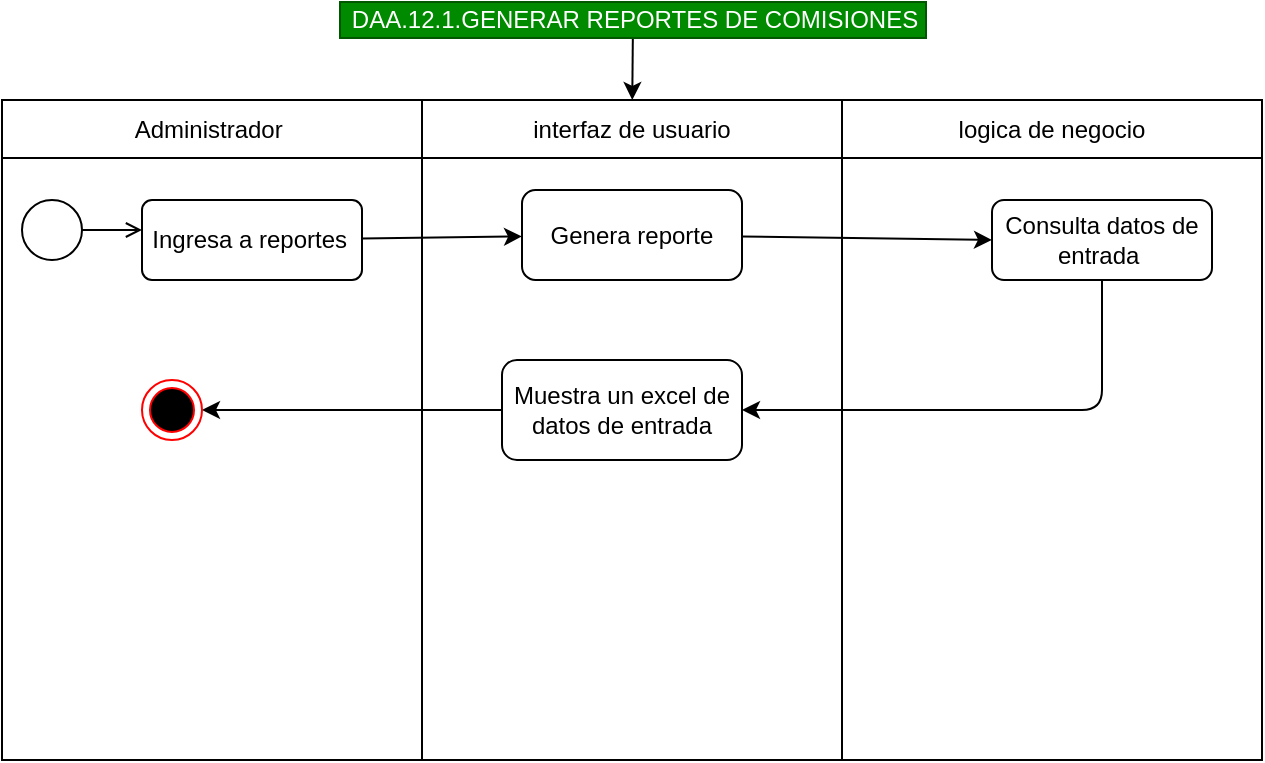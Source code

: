 <mxfile>
    <diagram id="O08Z7eB7ZypR9S1Jyf4O" name="Page-1">
        <mxGraphModel dx="758" dy="607" grid="0" gridSize="10" guides="1" tooltips="1" connect="1" arrows="1" fold="1" page="1" pageScale="1" pageWidth="827" pageHeight="1169" math="0" shadow="0">
            <root>
                <mxCell id="0"/>
                <mxCell id="1" parent="0"/>
                <mxCell id="2" value="" style="shape=table;startSize=0;container=1;collapsible=0;childLayout=tableLayout;" parent="1" vertex="1">
                    <mxGeometry x="70" y="270" width="630" height="330" as="geometry"/>
                </mxCell>
                <mxCell id="3" value="" style="shape=partialRectangle;collapsible=0;dropTarget=0;pointerEvents=0;fillColor=none;top=0;left=0;bottom=0;right=0;points=[[0,0.5],[1,0.5]];portConstraint=eastwest;" parent="2" vertex="1">
                    <mxGeometry width="630" height="29" as="geometry"/>
                </mxCell>
                <mxCell id="4" value="Administrador&amp;nbsp;" style="shape=partialRectangle;html=1;whiteSpace=wrap;connectable=0;overflow=hidden;fillColor=none;top=0;left=0;bottom=0;right=0;pointerEvents=1;" parent="3" vertex="1">
                    <mxGeometry width="210" height="29" as="geometry">
                        <mxRectangle width="210" height="29" as="alternateBounds"/>
                    </mxGeometry>
                </mxCell>
                <mxCell id="5" value="interfaz de usuario" style="shape=partialRectangle;html=1;whiteSpace=wrap;connectable=0;overflow=hidden;fillColor=none;top=0;left=0;bottom=0;right=0;pointerEvents=1;" parent="3" vertex="1">
                    <mxGeometry x="210" width="210" height="29" as="geometry">
                        <mxRectangle width="210" height="29" as="alternateBounds"/>
                    </mxGeometry>
                </mxCell>
                <mxCell id="6" value="logica de negocio" style="shape=partialRectangle;html=1;whiteSpace=wrap;connectable=0;overflow=hidden;fillColor=none;top=0;left=0;bottom=0;right=0;pointerEvents=1;" parent="3" vertex="1">
                    <mxGeometry x="420" width="210" height="29" as="geometry">
                        <mxRectangle width="210" height="29" as="alternateBounds"/>
                    </mxGeometry>
                </mxCell>
                <mxCell id="7" value="" style="shape=partialRectangle;collapsible=0;dropTarget=0;pointerEvents=0;fillColor=none;top=0;left=0;bottom=0;right=0;points=[[0,0.5],[1,0.5]];portConstraint=eastwest;" parent="2" vertex="1">
                    <mxGeometry y="29" width="630" height="301" as="geometry"/>
                </mxCell>
                <mxCell id="8" value="" style="shape=partialRectangle;html=1;whiteSpace=wrap;connectable=0;overflow=hidden;fillColor=none;top=0;left=0;bottom=0;right=0;pointerEvents=1;" parent="7" vertex="1">
                    <mxGeometry width="210" height="301" as="geometry">
                        <mxRectangle width="210" height="301" as="alternateBounds"/>
                    </mxGeometry>
                </mxCell>
                <mxCell id="9" value="" style="shape=partialRectangle;html=1;whiteSpace=wrap;connectable=0;overflow=hidden;fillColor=none;top=0;left=0;bottom=0;right=0;pointerEvents=1;" parent="7" vertex="1">
                    <mxGeometry x="210" width="210" height="301" as="geometry">
                        <mxRectangle width="210" height="301" as="alternateBounds"/>
                    </mxGeometry>
                </mxCell>
                <mxCell id="10" value="" style="shape=partialRectangle;html=1;whiteSpace=wrap;connectable=0;overflow=hidden;fillColor=none;top=0;left=0;bottom=0;right=0;pointerEvents=1;" parent="7" vertex="1">
                    <mxGeometry x="420" width="210" height="301" as="geometry">
                        <mxRectangle width="210" height="301" as="alternateBounds"/>
                    </mxGeometry>
                </mxCell>
                <mxCell id="11" style="edgeStyle=none;html=1;entryX=0;entryY=0.5;entryDx=0;entryDy=0;" parent="1" source="12" target="15" edge="1">
                    <mxGeometry relative="1" as="geometry"/>
                </mxCell>
                <mxCell id="12" value="Genera reporte" style="rounded=1;whiteSpace=wrap;html=1;fillColor=#FFFFFF;fontColor=#000000;" parent="1" vertex="1">
                    <mxGeometry x="330" y="315" width="110" height="45" as="geometry"/>
                </mxCell>
                <mxCell id="13" style="edgeStyle=none;html=1;entryX=1;entryY=0.5;entryDx=0;entryDy=0;fontColor=#000000;exitX=0;exitY=0.5;exitDx=0;exitDy=0;" parent="1" source="23" target="20" edge="1">
                    <mxGeometry relative="1" as="geometry">
                        <mxPoint x="150" y="547.5" as="targetPoint"/>
                        <mxPoint x="320" y="582" as="sourcePoint"/>
                    </mxGeometry>
                </mxCell>
                <mxCell id="14" style="edgeStyle=none;html=1;entryX=1;entryY=0.5;entryDx=0;entryDy=0;" parent="1" source="15" target="23" edge="1">
                    <mxGeometry relative="1" as="geometry">
                        <Array as="points">
                            <mxPoint x="620" y="425"/>
                        </Array>
                    </mxGeometry>
                </mxCell>
                <mxCell id="15" value="Consulta datos de entrada&amp;nbsp;" style="rounded=1;whiteSpace=wrap;html=1;fillColor=#FFFFFF;fontColor=#000000;" parent="1" vertex="1">
                    <mxGeometry x="565" y="320" width="110" height="40" as="geometry"/>
                </mxCell>
                <mxCell id="16" style="edgeStyle=none;html=1;" parent="1" source="17" target="12" edge="1">
                    <mxGeometry relative="1" as="geometry"/>
                </mxCell>
                <mxCell id="17" value="&lt;span style=&quot;color: rgb(0 , 0 , 0)&quot;&gt;Ingresa a reportes&amp;nbsp;&lt;/span&gt;" style="html=1;align=center;verticalAlign=middle;rounded=1;absoluteArcSize=1;arcSize=10;dashed=0;fillColor=#FFFFFF;" parent="1" vertex="1">
                    <mxGeometry x="140" y="320" width="110" height="40" as="geometry"/>
                </mxCell>
                <mxCell id="18" value="" style="ellipse;html=1;fillColor=#FFFFFF;" parent="1" vertex="1">
                    <mxGeometry x="80" y="320" width="30" height="30" as="geometry"/>
                </mxCell>
                <mxCell id="19" value="" style="endArrow=open;html=1;rounded=0;align=center;verticalAlign=top;endFill=0;labelBackgroundColor=none;endSize=6;" parent="1" source="18" edge="1">
                    <mxGeometry relative="1" as="geometry">
                        <mxPoint x="140" y="335" as="targetPoint"/>
                    </mxGeometry>
                </mxCell>
                <mxCell id="20" value="" style="ellipse;html=1;shape=endState;fillColor=#000000;strokeColor=#ff0000;" parent="1" vertex="1">
                    <mxGeometry x="140" y="410" width="30" height="30" as="geometry"/>
                </mxCell>
                <mxCell id="21" value="" style="edgeStyle=none;html=1;" parent="1" source="22" target="3" edge="1">
                    <mxGeometry relative="1" as="geometry"/>
                </mxCell>
                <mxCell id="22" value="DAA.12.1.GENERAR REPORTES DE COMISIONES" style="text;html=1;resizable=0;autosize=1;align=center;verticalAlign=middle;points=[];rounded=0;fillColor=#008a00;fontColor=#ffffff;strokeColor=#005700;" parent="1" vertex="1">
                    <mxGeometry x="239" y="221" width="293" height="18" as="geometry"/>
                </mxCell>
                <mxCell id="23" value="Muestra un excel de datos de entrada" style="rounded=1;whiteSpace=wrap;html=1;fillColor=#FFFFFF;fontColor=#000000;" parent="1" vertex="1">
                    <mxGeometry x="320" y="400" width="120" height="50" as="geometry"/>
                </mxCell>
            </root>
        </mxGraphModel>
    </diagram>
</mxfile>